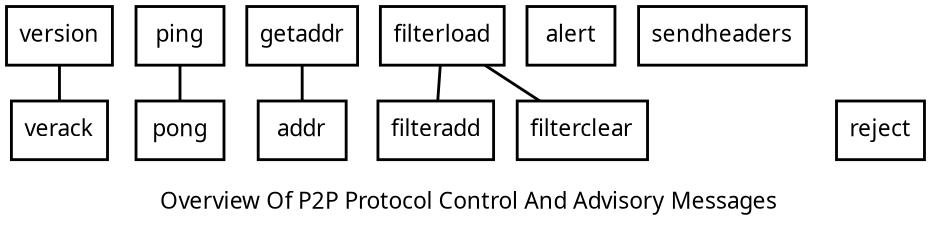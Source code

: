 digraph {

size="6.25";
rankdir=TB
nodesep=0.2;
ranksep=0.3;
splines="false"

edge [ penwidth = 1.75, fontname="Sans", dir="none" ]
node [ penwidth = 1.75, shape = "box", fontname="Sans", ]
graph [ penwidth = 1.75, fontname="Sans" ]

version -> verack;
ping -> pong;
getaddr -> addr;

filterload -> filteradd;
filterload -> filterclear;
alert;
sendheaders;

ERROR [ style = "invis" ];
ERROR -> reject [ style = "invis" ];

label = " \nOverview Of P2P Protocol Control And Advisory Messages"

}
